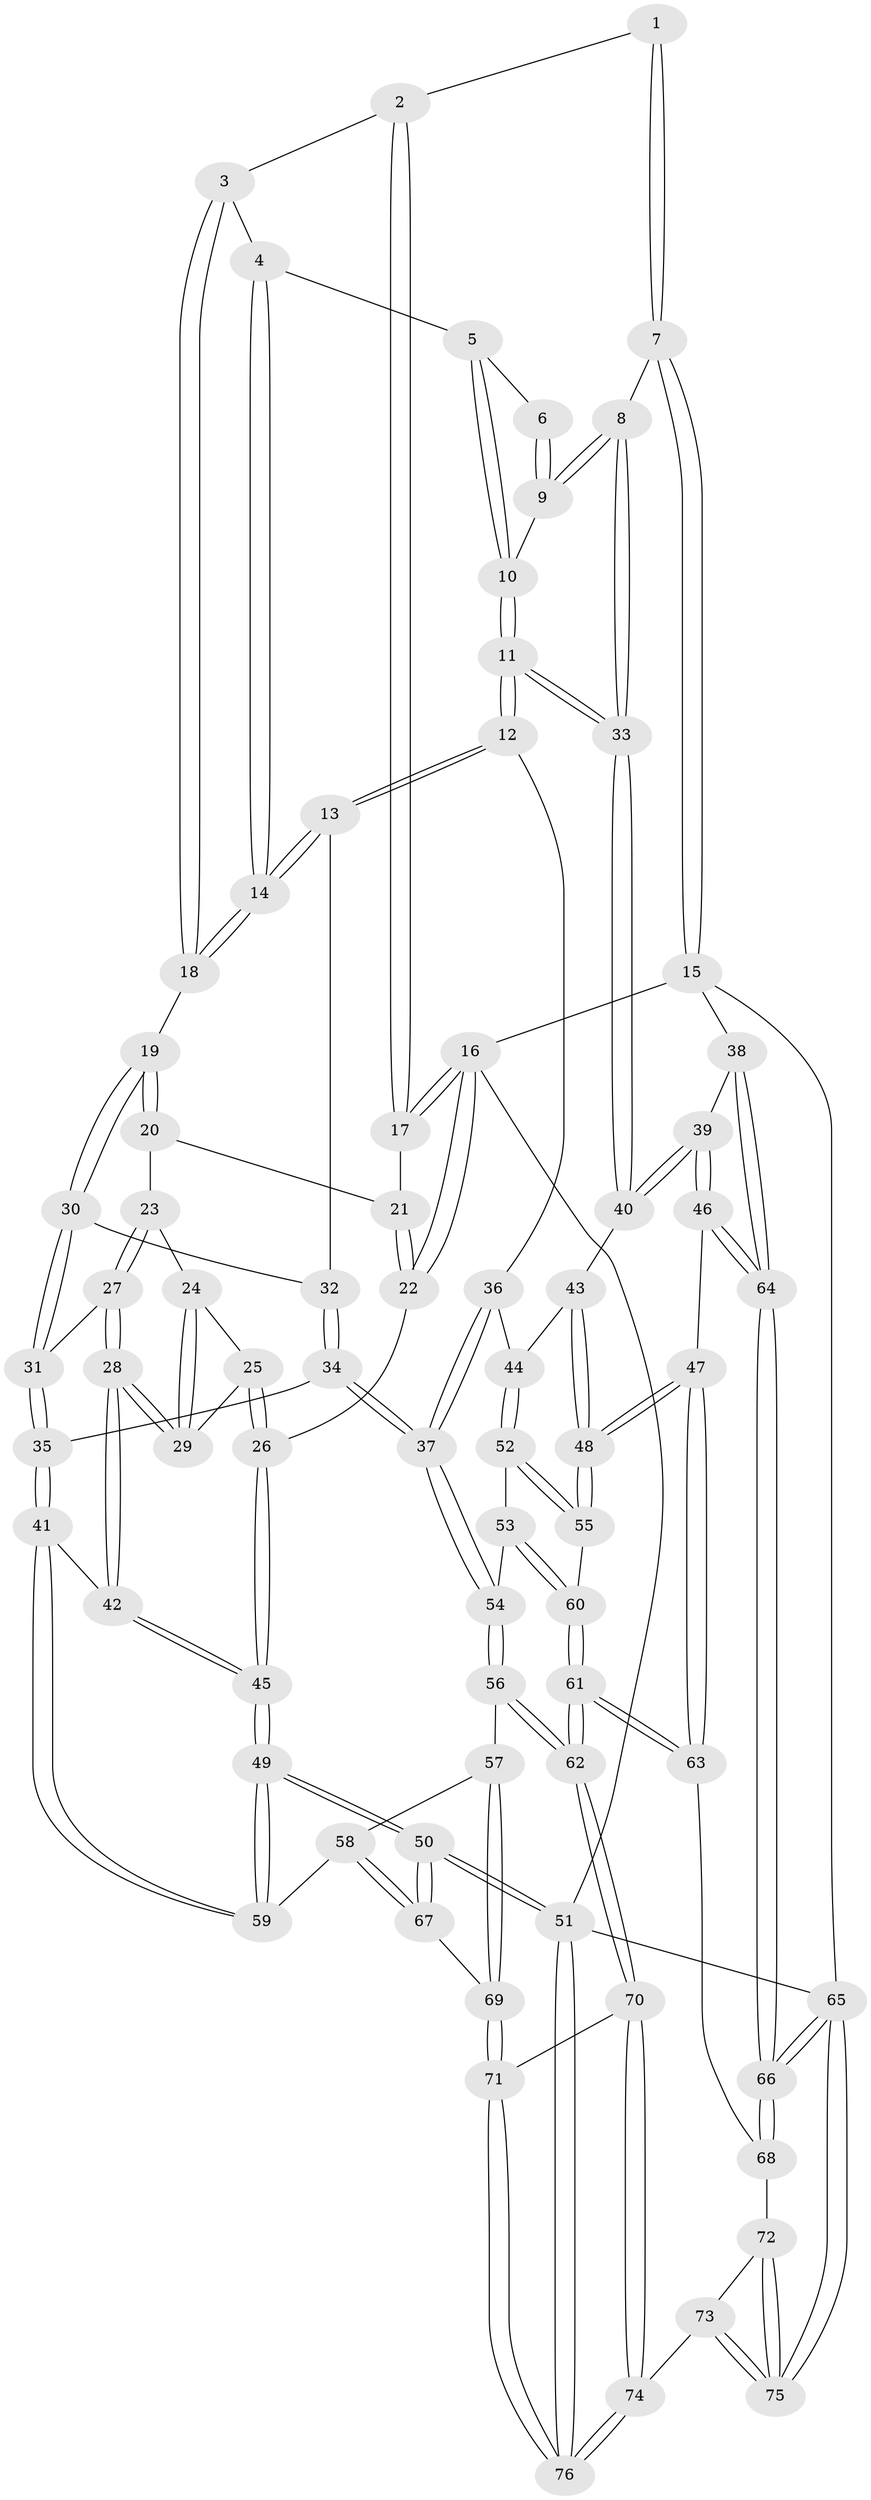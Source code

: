 // Generated by graph-tools (version 1.1) at 2025/11/02/27/25 16:11:59]
// undirected, 76 vertices, 187 edges
graph export_dot {
graph [start="1"]
  node [color=gray90,style=filled];
  1 [pos="+0.8698411242168487+0"];
  2 [pos="+0.4329667558271607+0"];
  3 [pos="+0.4354834564426809+0"];
  4 [pos="+0.6676394624765138+0.12013016467379307"];
  5 [pos="+0.7145700090823913+0.1425645656675229"];
  6 [pos="+0.7270191102551139+0.13138917077650147"];
  7 [pos="+1+0"];
  8 [pos="+1+0"];
  9 [pos="+1+0"];
  10 [pos="+0.7850519074303401+0.2550153800295614"];
  11 [pos="+0.7874047492822513+0.3729695560909911"];
  12 [pos="+0.7075101210618386+0.37140366968607036"];
  13 [pos="+0.6229441942818771+0.33037220461817657"];
  14 [pos="+0.6169148761547345+0.3115389041770014"];
  15 [pos="+1+0"];
  16 [pos="+0+0"];
  17 [pos="+0+0"];
  18 [pos="+0.43095421779923515+0"];
  19 [pos="+0.3512571026983105+0.18361312118004308"];
  20 [pos="+0.2360198440629478+0.2231468783293245"];
  21 [pos="+0.2033230760216471+0.21281914061301252"];
  22 [pos="+0+0.17359853298264316"];
  23 [pos="+0.23133358683933086+0.2302774172443798"];
  24 [pos="+0.22959872767862072+0.23192802065207732"];
  25 [pos="+0.031058981429562166+0.39556359201536984"];
  26 [pos="+0+0.3143956610794824"];
  27 [pos="+0.20770245248459174+0.4158432543329872"];
  28 [pos="+0.13331781334805798+0.4655497109053699"];
  29 [pos="+0.12797705140794574+0.4615004918026392"];
  30 [pos="+0.3771569204617246+0.2777408870694297"];
  31 [pos="+0.31747611445183127+0.3817456102973806"];
  32 [pos="+0.47938250176495967+0.358376622493728"];
  33 [pos="+0.8193500228431159+0.39814442638626535"];
  34 [pos="+0.4694570185914947+0.5403260940491755"];
  35 [pos="+0.3693413821059399+0.5409793815917125"];
  36 [pos="+0.5901016098893453+0.4976779217130779"];
  37 [pos="+0.48036484542839986+0.5481973671449408"];
  38 [pos="+1+0.4953961686784201"];
  39 [pos="+0.8765444589841545+0.4448137406469793"];
  40 [pos="+0.8430610164744384+0.4261288430994573"];
  41 [pos="+0.22907647667053035+0.6228243040338153"];
  42 [pos="+0.1777723735814524+0.5823412698629737"];
  43 [pos="+0.7393940368806334+0.54418690442869"];
  44 [pos="+0.6741779641266291+0.5822139004464983"];
  45 [pos="+0+0.7506116731552469"];
  46 [pos="+0.81786536197393+0.7222439214759302"];
  47 [pos="+0.765788165263749+0.7639089991465865"];
  48 [pos="+0.7444538891925457+0.7299158141469215"];
  49 [pos="+0+1"];
  50 [pos="+0+1"];
  51 [pos="+0+1"];
  52 [pos="+0.6512619988547546+0.6189909498180913"];
  53 [pos="+0.561490828077737+0.6373811723374447"];
  54 [pos="+0.5019551408709975+0.5999378059070025"];
  55 [pos="+0.7191962653180186+0.7058123991825388"];
  56 [pos="+0.4069183985962767+0.790804552713935"];
  57 [pos="+0.3614717663922253+0.7880717022776754"];
  58 [pos="+0.24951211000509826+0.72729097578331"];
  59 [pos="+0.24638667596622202+0.7240919205149663"];
  60 [pos="+0.5758151207446893+0.683799408781918"];
  61 [pos="+0.6027164791329463+0.9035829530541292"];
  62 [pos="+0.5904979878302444+0.9186898711576594"];
  63 [pos="+0.7530685120567855+0.8026390064292347"];
  64 [pos="+1+0.7218266566781693"];
  65 [pos="+1+1"];
  66 [pos="+1+0.844505053494639"];
  67 [pos="+0.21556198205124366+0.9248067478563528"];
  68 [pos="+0.8681312547107617+0.8801493960303253"];
  69 [pos="+0.315302070052789+0.9354695073786984"];
  70 [pos="+0.5871161121134484+0.9781724782469596"];
  71 [pos="+0.3210490233912297+0.9488148359356708"];
  72 [pos="+0.8675940063102561+0.8844255739337382"];
  73 [pos="+0.654712709892163+1"];
  74 [pos="+0.6064778855193438+1"];
  75 [pos="+0.9262888973440042+1"];
  76 [pos="+0.2762108083928891+1"];
  1 -- 2;
  1 -- 7;
  1 -- 7;
  2 -- 3;
  2 -- 17;
  2 -- 17;
  3 -- 4;
  3 -- 18;
  3 -- 18;
  4 -- 5;
  4 -- 14;
  4 -- 14;
  5 -- 6;
  5 -- 10;
  5 -- 10;
  6 -- 9;
  6 -- 9;
  7 -- 8;
  7 -- 15;
  7 -- 15;
  8 -- 9;
  8 -- 9;
  8 -- 33;
  8 -- 33;
  9 -- 10;
  10 -- 11;
  10 -- 11;
  11 -- 12;
  11 -- 12;
  11 -- 33;
  11 -- 33;
  12 -- 13;
  12 -- 13;
  12 -- 36;
  13 -- 14;
  13 -- 14;
  13 -- 32;
  14 -- 18;
  14 -- 18;
  15 -- 16;
  15 -- 38;
  15 -- 65;
  16 -- 17;
  16 -- 17;
  16 -- 22;
  16 -- 22;
  16 -- 51;
  17 -- 21;
  18 -- 19;
  19 -- 20;
  19 -- 20;
  19 -- 30;
  19 -- 30;
  20 -- 21;
  20 -- 23;
  21 -- 22;
  21 -- 22;
  22 -- 26;
  23 -- 24;
  23 -- 27;
  23 -- 27;
  24 -- 25;
  24 -- 29;
  24 -- 29;
  25 -- 26;
  25 -- 26;
  25 -- 29;
  26 -- 45;
  26 -- 45;
  27 -- 28;
  27 -- 28;
  27 -- 31;
  28 -- 29;
  28 -- 29;
  28 -- 42;
  28 -- 42;
  30 -- 31;
  30 -- 31;
  30 -- 32;
  31 -- 35;
  31 -- 35;
  32 -- 34;
  32 -- 34;
  33 -- 40;
  33 -- 40;
  34 -- 35;
  34 -- 37;
  34 -- 37;
  35 -- 41;
  35 -- 41;
  36 -- 37;
  36 -- 37;
  36 -- 44;
  37 -- 54;
  37 -- 54;
  38 -- 39;
  38 -- 64;
  38 -- 64;
  39 -- 40;
  39 -- 40;
  39 -- 46;
  39 -- 46;
  40 -- 43;
  41 -- 42;
  41 -- 59;
  41 -- 59;
  42 -- 45;
  42 -- 45;
  43 -- 44;
  43 -- 48;
  43 -- 48;
  44 -- 52;
  44 -- 52;
  45 -- 49;
  45 -- 49;
  46 -- 47;
  46 -- 64;
  46 -- 64;
  47 -- 48;
  47 -- 48;
  47 -- 63;
  47 -- 63;
  48 -- 55;
  48 -- 55;
  49 -- 50;
  49 -- 50;
  49 -- 59;
  49 -- 59;
  50 -- 51;
  50 -- 51;
  50 -- 67;
  50 -- 67;
  51 -- 76;
  51 -- 76;
  51 -- 65;
  52 -- 53;
  52 -- 55;
  52 -- 55;
  53 -- 54;
  53 -- 60;
  53 -- 60;
  54 -- 56;
  54 -- 56;
  55 -- 60;
  56 -- 57;
  56 -- 62;
  56 -- 62;
  57 -- 58;
  57 -- 69;
  57 -- 69;
  58 -- 59;
  58 -- 67;
  58 -- 67;
  60 -- 61;
  60 -- 61;
  61 -- 62;
  61 -- 62;
  61 -- 63;
  61 -- 63;
  62 -- 70;
  62 -- 70;
  63 -- 68;
  64 -- 66;
  64 -- 66;
  65 -- 66;
  65 -- 66;
  65 -- 75;
  65 -- 75;
  66 -- 68;
  66 -- 68;
  67 -- 69;
  68 -- 72;
  69 -- 71;
  69 -- 71;
  70 -- 71;
  70 -- 74;
  70 -- 74;
  71 -- 76;
  71 -- 76;
  72 -- 73;
  72 -- 75;
  72 -- 75;
  73 -- 74;
  73 -- 75;
  73 -- 75;
  74 -- 76;
  74 -- 76;
}
